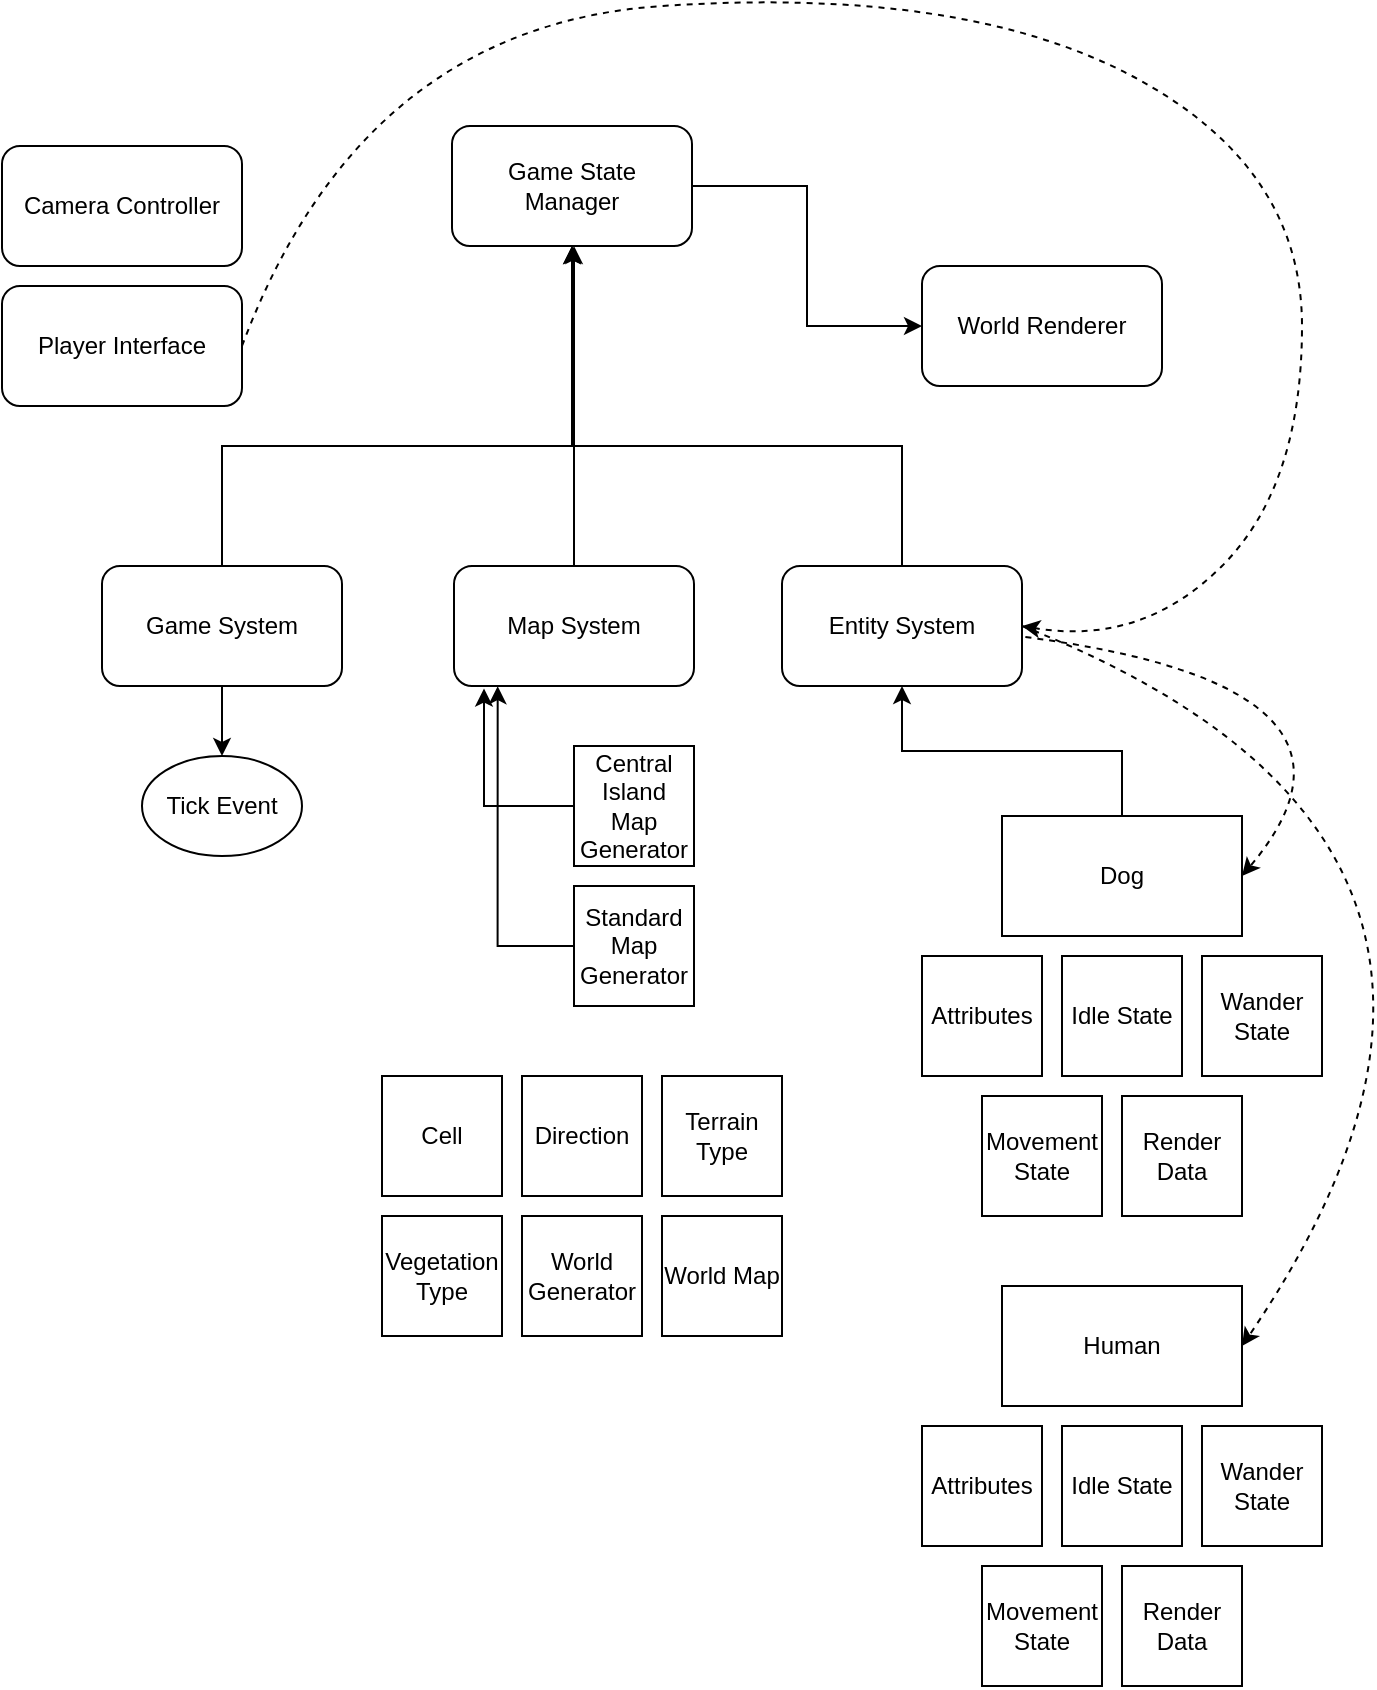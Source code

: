 <mxfile version="20.8.23" type="device"><diagram name="Page-1" id="Ibq2o1vJHqZEyFom9Ulb"><mxGraphModel dx="1434" dy="806" grid="1" gridSize="10" guides="1" tooltips="1" connect="1" arrows="1" fold="1" page="1" pageScale="1" pageWidth="850" pageHeight="1100" math="0" shadow="0"><root><mxCell id="0"/><mxCell id="1" parent="0"/><mxCell id="EmJ_FT0TYbS4_uBv3r-Y-27" style="edgeStyle=orthogonalEdgeStyle;rounded=0;orthogonalLoop=1;jettySize=auto;html=1;entryX=0;entryY=0.5;entryDx=0;entryDy=0;" edge="1" parent="1" source="EmJ_FT0TYbS4_uBv3r-Y-1" target="EmJ_FT0TYbS4_uBv3r-Y-3"><mxGeometry relative="1" as="geometry"/></mxCell><mxCell id="EmJ_FT0TYbS4_uBv3r-Y-1" value="Game State&lt;br&gt;Manager" style="rounded=1;whiteSpace=wrap;html=1;" vertex="1" parent="1"><mxGeometry x="365" y="80" width="120" height="60" as="geometry"/></mxCell><mxCell id="EmJ_FT0TYbS4_uBv3r-Y-2" value="Camera Controller" style="rounded=1;whiteSpace=wrap;html=1;" vertex="1" parent="1"><mxGeometry x="140" y="90" width="120" height="60" as="geometry"/></mxCell><mxCell id="EmJ_FT0TYbS4_uBv3r-Y-3" value="World Renderer" style="rounded=1;whiteSpace=wrap;html=1;" vertex="1" parent="1"><mxGeometry x="600" y="150" width="120" height="60" as="geometry"/></mxCell><mxCell id="EmJ_FT0TYbS4_uBv3r-Y-25" style="edgeStyle=orthogonalEdgeStyle;rounded=0;orthogonalLoop=1;jettySize=auto;html=1;entryX=0.5;entryY=1;entryDx=0;entryDy=0;" edge="1" parent="1" source="EmJ_FT0TYbS4_uBv3r-Y-4" target="EmJ_FT0TYbS4_uBv3r-Y-1"><mxGeometry relative="1" as="geometry"><mxPoint x="430" y="140" as="targetPoint"/><Array as="points"><mxPoint x="590" y="240"/><mxPoint x="425" y="240"/></Array></mxGeometry></mxCell><mxCell id="EmJ_FT0TYbS4_uBv3r-Y-4" value="Entity System" style="rounded=1;whiteSpace=wrap;html=1;" vertex="1" parent="1"><mxGeometry x="530" y="300" width="120" height="60" as="geometry"/></mxCell><mxCell id="EmJ_FT0TYbS4_uBv3r-Y-26" style="edgeStyle=orthogonalEdgeStyle;rounded=0;orthogonalLoop=1;jettySize=auto;html=1;entryX=0.5;entryY=1;entryDx=0;entryDy=0;" edge="1" parent="1" source="EmJ_FT0TYbS4_uBv3r-Y-5" target="EmJ_FT0TYbS4_uBv3r-Y-1"><mxGeometry relative="1" as="geometry"><Array as="points"><mxPoint x="250" y="240"/><mxPoint x="425" y="240"/></Array></mxGeometry></mxCell><mxCell id="EmJ_FT0TYbS4_uBv3r-Y-33" style="edgeStyle=orthogonalEdgeStyle;rounded=0;orthogonalLoop=1;jettySize=auto;html=1;entryX=0.5;entryY=0;entryDx=0;entryDy=0;" edge="1" parent="1" source="EmJ_FT0TYbS4_uBv3r-Y-5" target="EmJ_FT0TYbS4_uBv3r-Y-31"><mxGeometry relative="1" as="geometry"/></mxCell><mxCell id="EmJ_FT0TYbS4_uBv3r-Y-5" value="Game System" style="rounded=1;whiteSpace=wrap;html=1;" vertex="1" parent="1"><mxGeometry x="190" y="300" width="120" height="60" as="geometry"/></mxCell><mxCell id="EmJ_FT0TYbS4_uBv3r-Y-24" style="edgeStyle=orthogonalEdgeStyle;rounded=0;orthogonalLoop=1;jettySize=auto;html=1;" edge="1" parent="1" source="EmJ_FT0TYbS4_uBv3r-Y-6"><mxGeometry relative="1" as="geometry"><mxPoint x="426" y="140" as="targetPoint"/></mxGeometry></mxCell><mxCell id="EmJ_FT0TYbS4_uBv3r-Y-6" value="Map System" style="rounded=1;whiteSpace=wrap;html=1;" vertex="1" parent="1"><mxGeometry x="366" y="300" width="120" height="60" as="geometry"/></mxCell><mxCell id="EmJ_FT0TYbS4_uBv3r-Y-29" style="edgeStyle=orthogonalEdgeStyle;rounded=0;orthogonalLoop=1;jettySize=auto;html=1;entryX=0.182;entryY=1.002;entryDx=0;entryDy=0;entryPerimeter=0;" edge="1" parent="1" source="EmJ_FT0TYbS4_uBv3r-Y-7" target="EmJ_FT0TYbS4_uBv3r-Y-6"><mxGeometry relative="1" as="geometry"><Array as="points"><mxPoint x="388" y="490"/></Array></mxGeometry></mxCell><mxCell id="EmJ_FT0TYbS4_uBv3r-Y-7" value="Standard Map&lt;br&gt;Generator" style="rounded=0;whiteSpace=wrap;html=1;" vertex="1" parent="1"><mxGeometry x="426" y="460" width="60" height="60" as="geometry"/></mxCell><mxCell id="EmJ_FT0TYbS4_uBv3r-Y-28" style="edgeStyle=orthogonalEdgeStyle;rounded=0;orthogonalLoop=1;jettySize=auto;html=1;entryX=0.125;entryY=1.021;entryDx=0;entryDy=0;entryPerimeter=0;exitX=0;exitY=0.5;exitDx=0;exitDy=0;" edge="1" parent="1" source="EmJ_FT0TYbS4_uBv3r-Y-8" target="EmJ_FT0TYbS4_uBv3r-Y-6"><mxGeometry relative="1" as="geometry"/></mxCell><mxCell id="EmJ_FT0TYbS4_uBv3r-Y-8" value="Central Island Map&lt;br&gt;Generator" style="rounded=0;whiteSpace=wrap;html=1;" vertex="1" parent="1"><mxGeometry x="426" y="390" width="60" height="60" as="geometry"/></mxCell><mxCell id="EmJ_FT0TYbS4_uBv3r-Y-30" style="edgeStyle=orthogonalEdgeStyle;rounded=0;orthogonalLoop=1;jettySize=auto;html=1;entryX=0.5;entryY=1;entryDx=0;entryDy=0;" edge="1" parent="1" source="EmJ_FT0TYbS4_uBv3r-Y-9" target="EmJ_FT0TYbS4_uBv3r-Y-4"><mxGeometry relative="1" as="geometry"/></mxCell><mxCell id="EmJ_FT0TYbS4_uBv3r-Y-9" value="Dog" style="rounded=0;whiteSpace=wrap;html=1;" vertex="1" parent="1"><mxGeometry x="640" y="425" width="120" height="60" as="geometry"/></mxCell><mxCell id="EmJ_FT0TYbS4_uBv3r-Y-10" value="Attributes" style="rounded=0;whiteSpace=wrap;html=1;" vertex="1" parent="1"><mxGeometry x="600" y="495" width="60" height="60" as="geometry"/></mxCell><mxCell id="EmJ_FT0TYbS4_uBv3r-Y-11" value="Idle State" style="whiteSpace=wrap;html=1;aspect=fixed;" vertex="1" parent="1"><mxGeometry x="670" y="495" width="60" height="60" as="geometry"/></mxCell><mxCell id="EmJ_FT0TYbS4_uBv3r-Y-12" value="Wander&lt;br&gt;State" style="whiteSpace=wrap;html=1;aspect=fixed;" vertex="1" parent="1"><mxGeometry x="740" y="495" width="60" height="60" as="geometry"/></mxCell><mxCell id="EmJ_FT0TYbS4_uBv3r-Y-13" value="Movement&lt;br&gt;State" style="rounded=0;whiteSpace=wrap;html=1;" vertex="1" parent="1"><mxGeometry x="630" y="565" width="60" height="60" as="geometry"/></mxCell><mxCell id="EmJ_FT0TYbS4_uBv3r-Y-14" value="Render Data" style="rounded=0;whiteSpace=wrap;html=1;" vertex="1" parent="1"><mxGeometry x="700" y="565" width="60" height="60" as="geometry"/></mxCell><mxCell id="EmJ_FT0TYbS4_uBv3r-Y-16" value="Cell" style="rounded=0;whiteSpace=wrap;html=1;" vertex="1" parent="1"><mxGeometry x="330" y="555" width="60" height="60" as="geometry"/></mxCell><mxCell id="EmJ_FT0TYbS4_uBv3r-Y-17" value="Direction" style="rounded=0;whiteSpace=wrap;html=1;" vertex="1" parent="1"><mxGeometry x="400" y="555" width="60" height="60" as="geometry"/></mxCell><mxCell id="EmJ_FT0TYbS4_uBv3r-Y-18" value="Terrain Type" style="rounded=0;whiteSpace=wrap;html=1;" vertex="1" parent="1"><mxGeometry x="470" y="555" width="60" height="60" as="geometry"/></mxCell><mxCell id="EmJ_FT0TYbS4_uBv3r-Y-19" value="Vegetation Type" style="rounded=0;whiteSpace=wrap;html=1;" vertex="1" parent="1"><mxGeometry x="330" y="625" width="60" height="60" as="geometry"/></mxCell><mxCell id="EmJ_FT0TYbS4_uBv3r-Y-20" value="World Generator" style="rounded=0;whiteSpace=wrap;html=1;" vertex="1" parent="1"><mxGeometry x="400" y="625" width="60" height="60" as="geometry"/></mxCell><mxCell id="EmJ_FT0TYbS4_uBv3r-Y-21" value="World Map" style="rounded=0;whiteSpace=wrap;html=1;" vertex="1" parent="1"><mxGeometry x="470" y="625" width="60" height="60" as="geometry"/></mxCell><mxCell id="EmJ_FT0TYbS4_uBv3r-Y-31" value="Tick Event" style="ellipse;whiteSpace=wrap;html=1;" vertex="1" parent="1"><mxGeometry x="210" y="395" width="80" height="50" as="geometry"/></mxCell><mxCell id="EmJ_FT0TYbS4_uBv3r-Y-34" value="Player Interface" style="rounded=1;whiteSpace=wrap;html=1;" vertex="1" parent="1"><mxGeometry x="140" y="160" width="120" height="60" as="geometry"/></mxCell><mxCell id="EmJ_FT0TYbS4_uBv3r-Y-36" value="" style="curved=1;endArrow=classic;html=1;rounded=0;exitX=1;exitY=0.5;exitDx=0;exitDy=0;entryX=1;entryY=0.5;entryDx=0;entryDy=0;dashed=1;" edge="1" parent="1" source="EmJ_FT0TYbS4_uBv3r-Y-34" target="EmJ_FT0TYbS4_uBv3r-Y-4"><mxGeometry width="50" height="50" relative="1" as="geometry"><mxPoint x="310" y="270" as="sourcePoint"/><mxPoint x="360" y="220" as="targetPoint"/><Array as="points"><mxPoint x="320" y="30"/><mxPoint x="620" y="10"/><mxPoint x="790" y="100"/><mxPoint x="790" y="260"/><mxPoint x="710" y="340"/></Array></mxGeometry></mxCell><mxCell id="EmJ_FT0TYbS4_uBv3r-Y-37" value="" style="curved=1;endArrow=classic;html=1;rounded=0;dashed=1;exitX=1.014;exitY=0.592;exitDx=0;exitDy=0;exitPerimeter=0;entryX=1;entryY=0.5;entryDx=0;entryDy=0;" edge="1" parent="1" source="EmJ_FT0TYbS4_uBv3r-Y-4" target="EmJ_FT0TYbS4_uBv3r-Y-9"><mxGeometry width="50" height="50" relative="1" as="geometry"><mxPoint x="745" y="380" as="sourcePoint"/><mxPoint x="795" y="330" as="targetPoint"/><Array as="points"><mxPoint x="840" y="360"/></Array></mxGeometry></mxCell><mxCell id="EmJ_FT0TYbS4_uBv3r-Y-38" value="Human" style="rounded=0;whiteSpace=wrap;html=1;" vertex="1" parent="1"><mxGeometry x="640" y="660" width="120" height="60" as="geometry"/></mxCell><mxCell id="EmJ_FT0TYbS4_uBv3r-Y-39" value="Attributes" style="rounded=0;whiteSpace=wrap;html=1;" vertex="1" parent="1"><mxGeometry x="600" y="730" width="60" height="60" as="geometry"/></mxCell><mxCell id="EmJ_FT0TYbS4_uBv3r-Y-40" value="Idle State" style="whiteSpace=wrap;html=1;aspect=fixed;" vertex="1" parent="1"><mxGeometry x="670" y="730" width="60" height="60" as="geometry"/></mxCell><mxCell id="EmJ_FT0TYbS4_uBv3r-Y-41" value="Wander&lt;br&gt;State" style="whiteSpace=wrap;html=1;aspect=fixed;" vertex="1" parent="1"><mxGeometry x="740" y="730" width="60" height="60" as="geometry"/></mxCell><mxCell id="EmJ_FT0TYbS4_uBv3r-Y-42" value="Movement&lt;br&gt;State" style="rounded=0;whiteSpace=wrap;html=1;" vertex="1" parent="1"><mxGeometry x="630" y="800" width="60" height="60" as="geometry"/></mxCell><mxCell id="EmJ_FT0TYbS4_uBv3r-Y-43" value="Render Data" style="rounded=0;whiteSpace=wrap;html=1;" vertex="1" parent="1"><mxGeometry x="700" y="800" width="60" height="60" as="geometry"/></mxCell><mxCell id="EmJ_FT0TYbS4_uBv3r-Y-44" value="" style="curved=1;endArrow=classic;html=1;rounded=0;dashed=1;entryX=1;entryY=0.5;entryDx=0;entryDy=0;" edge="1" parent="1" target="EmJ_FT0TYbS4_uBv3r-Y-38"><mxGeometry width="50" height="50" relative="1" as="geometry"><mxPoint x="650" y="330" as="sourcePoint"/><mxPoint x="770" y="465" as="targetPoint"/><Array as="points"><mxPoint x="930" y="440"/></Array></mxGeometry></mxCell></root></mxGraphModel></diagram></mxfile>